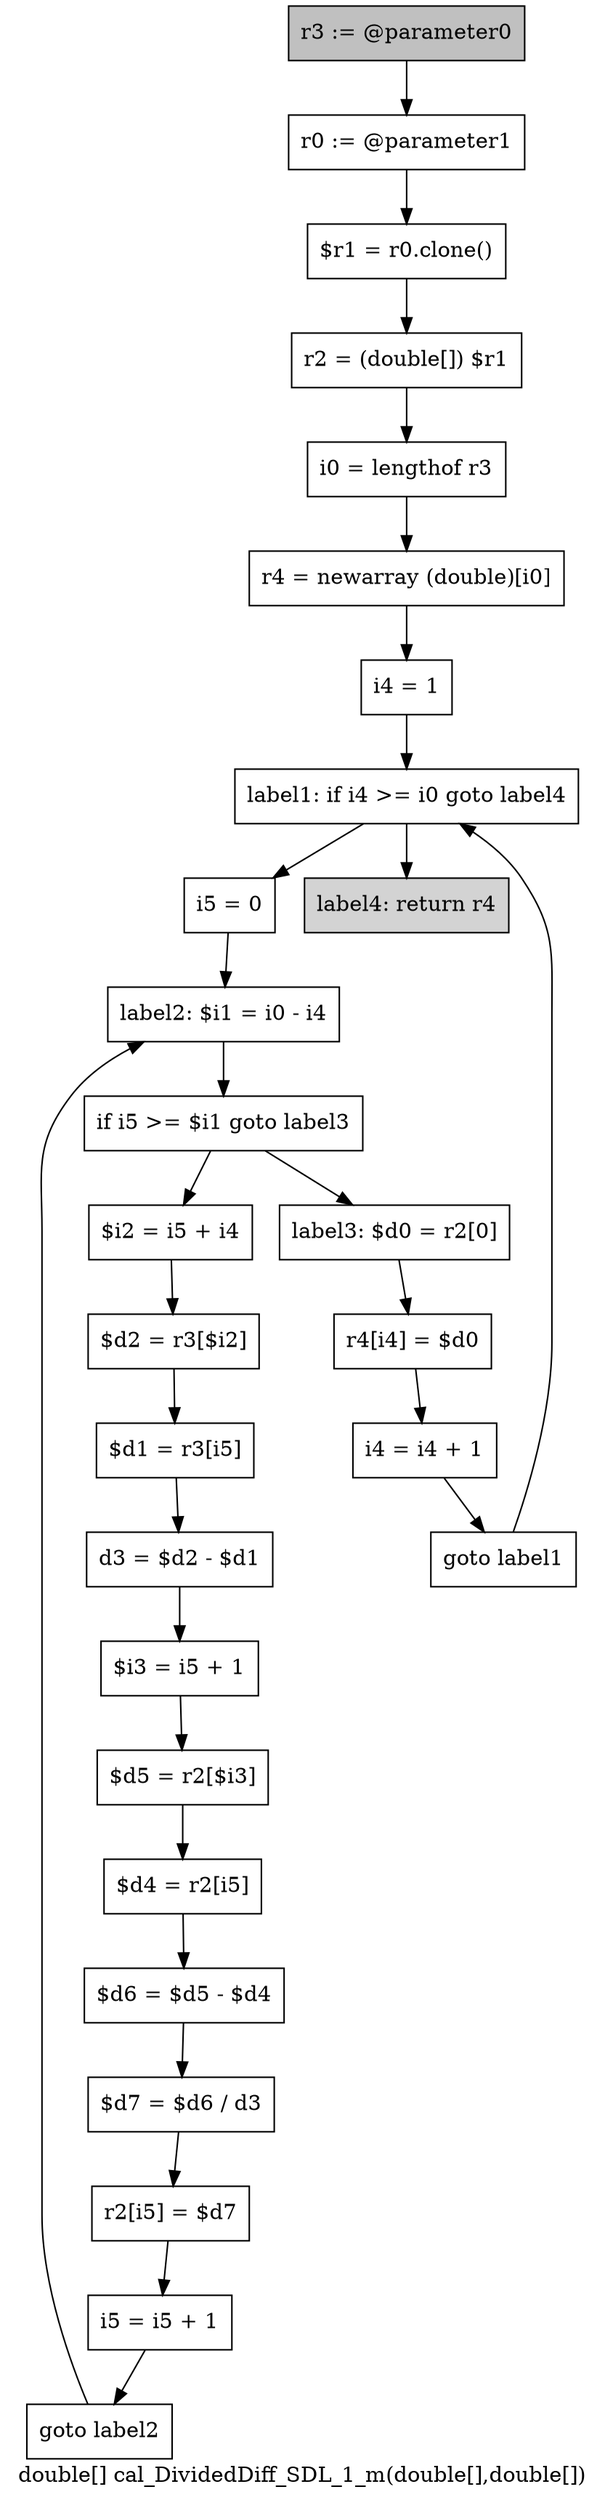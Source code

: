digraph "double[] cal_DividedDiff_SDL_1_m(double[],double[])" {
    label="double[] cal_DividedDiff_SDL_1_m(double[],double[])";
    node [shape=box];
    "0" [style=filled,fillcolor=gray,label="r3 := @parameter0",];
    "1" [label="r0 := @parameter1",];
    "0"->"1";
    "2" [label="$r1 = r0.clone()",];
    "1"->"2";
    "3" [label="r2 = (double[]) $r1",];
    "2"->"3";
    "4" [label="i0 = lengthof r3",];
    "3"->"4";
    "5" [label="r4 = newarray (double)[i0]",];
    "4"->"5";
    "6" [label="i4 = 1",];
    "5"->"6";
    "7" [label="label1: if i4 >= i0 goto label4",];
    "6"->"7";
    "8" [label="i5 = 0",];
    "7"->"8";
    "27" [style=filled,fillcolor=lightgray,label="label4: return r4",];
    "7"->"27";
    "9" [label="label2: $i1 = i0 - i4",];
    "8"->"9";
    "10" [label="if i5 >= $i1 goto label3",];
    "9"->"10";
    "11" [label="$i2 = i5 + i4",];
    "10"->"11";
    "23" [label="label3: $d0 = r2[0]",];
    "10"->"23";
    "12" [label="$d2 = r3[$i2]",];
    "11"->"12";
    "13" [label="$d1 = r3[i5]",];
    "12"->"13";
    "14" [label="d3 = $d2 - $d1",];
    "13"->"14";
    "15" [label="$i3 = i5 + 1",];
    "14"->"15";
    "16" [label="$d5 = r2[$i3]",];
    "15"->"16";
    "17" [label="$d4 = r2[i5]",];
    "16"->"17";
    "18" [label="$d6 = $d5 - $d4",];
    "17"->"18";
    "19" [label="$d7 = $d6 / d3",];
    "18"->"19";
    "20" [label="r2[i5] = $d7",];
    "19"->"20";
    "21" [label="i5 = i5 + 1",];
    "20"->"21";
    "22" [label="goto label2",];
    "21"->"22";
    "22"->"9";
    "24" [label="r4[i4] = $d0",];
    "23"->"24";
    "25" [label="i4 = i4 + 1",];
    "24"->"25";
    "26" [label="goto label1",];
    "25"->"26";
    "26"->"7";
}
